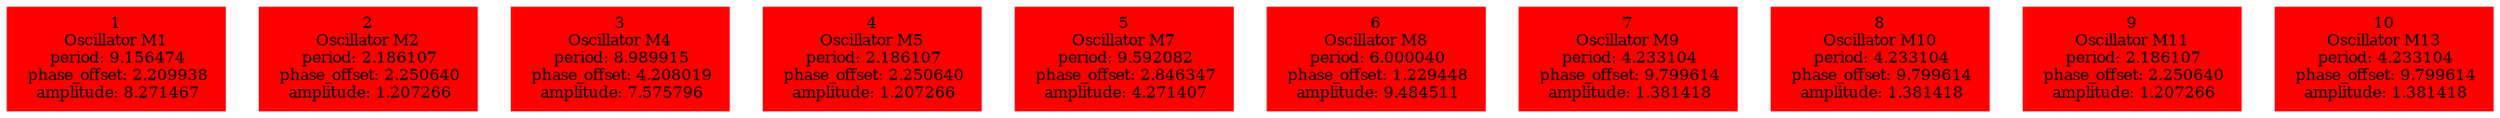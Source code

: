  digraph g{ forcelabels=true;
1 [label=<1<BR />Oscillator M1<BR /> period: 9.156474<BR /> phase_offset: 2.209938<BR /> amplitude: 8.271467>, shape=box,color=red,style=filled,fontsize=8];2 [label=<2<BR />Oscillator M2<BR /> period: 2.186107<BR /> phase_offset: 2.250640<BR /> amplitude: 1.207266>, shape=box,color=red,style=filled,fontsize=8];3 [label=<3<BR />Oscillator M4<BR /> period: 8.989915<BR /> phase_offset: 4.208019<BR /> amplitude: 7.575796>, shape=box,color=red,style=filled,fontsize=8];4 [label=<4<BR />Oscillator M5<BR /> period: 2.186107<BR /> phase_offset: 2.250640<BR /> amplitude: 1.207266>, shape=box,color=red,style=filled,fontsize=8];5 [label=<5<BR />Oscillator M7<BR /> period: 9.592082<BR /> phase_offset: 2.846347<BR /> amplitude: 4.271407>, shape=box,color=red,style=filled,fontsize=8];6 [label=<6<BR />Oscillator M8<BR /> period: 6.000040<BR /> phase_offset: 1.229448<BR /> amplitude: 9.484511>, shape=box,color=red,style=filled,fontsize=8];7 [label=<7<BR />Oscillator M9<BR /> period: 4.233104<BR /> phase_offset: 9.799614<BR /> amplitude: 1.381418>, shape=box,color=red,style=filled,fontsize=8];8 [label=<8<BR />Oscillator M10<BR /> period: 4.233104<BR /> phase_offset: 9.799614<BR /> amplitude: 1.381418>, shape=box,color=red,style=filled,fontsize=8];9 [label=<9<BR />Oscillator M11<BR /> period: 2.186107<BR /> phase_offset: 2.250640<BR /> amplitude: 1.207266>, shape=box,color=red,style=filled,fontsize=8];10 [label=<10<BR />Oscillator M13<BR /> period: 4.233104<BR /> phase_offset: 9.799614<BR /> amplitude: 1.381418>, shape=box,color=red,style=filled,fontsize=8]; }
